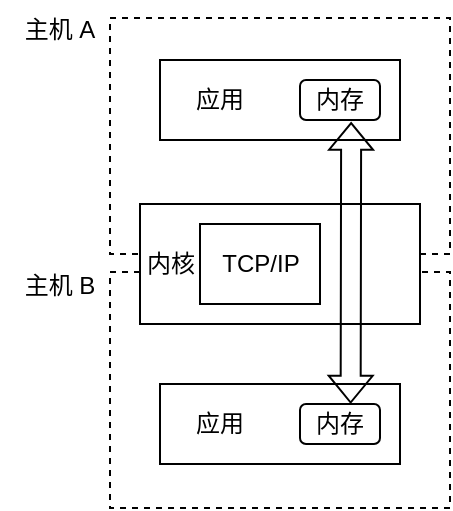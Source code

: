 <mxfile version="26.0.16">
  <diagram name="第 1 页" id="A7rx9CSq9qLI3sRifqEV">
    <mxGraphModel dx="699" dy="506" grid="1" gridSize="10" guides="1" tooltips="1" connect="1" arrows="1" fold="1" page="1" pageScale="1" pageWidth="827" pageHeight="1169" math="0" shadow="0">
      <root>
        <mxCell id="0" />
        <mxCell id="1" parent="0" />
        <mxCell id="29SaeZLDsCMUhcdPmEra-1" value="" style="rounded=0;whiteSpace=wrap;html=1;dashed=1;" vertex="1" parent="1">
          <mxGeometry x="65" y="184" width="170" height="118" as="geometry" />
        </mxCell>
        <mxCell id="29SaeZLDsCMUhcdPmEra-2" value="" style="rounded=0;whiteSpace=wrap;html=1;dashed=1;" vertex="1" parent="1">
          <mxGeometry x="65" y="57" width="170" height="118" as="geometry" />
        </mxCell>
        <mxCell id="29SaeZLDsCMUhcdPmEra-3" value="" style="rounded=0;whiteSpace=wrap;html=1;" vertex="1" parent="1">
          <mxGeometry x="90" y="78" width="120" height="40" as="geometry" />
        </mxCell>
        <mxCell id="29SaeZLDsCMUhcdPmEra-4" value="内存" style="rounded=1;whiteSpace=wrap;html=1;" vertex="1" parent="1">
          <mxGeometry x="160" y="88" width="40" height="20" as="geometry" />
        </mxCell>
        <mxCell id="29SaeZLDsCMUhcdPmEra-5" value="" style="rounded=0;whiteSpace=wrap;html=1;" vertex="1" parent="1">
          <mxGeometry x="80" y="150" width="140" height="60" as="geometry" />
        </mxCell>
        <mxCell id="29SaeZLDsCMUhcdPmEra-6" value="应用" style="text;html=1;align=center;verticalAlign=middle;whiteSpace=wrap;rounded=0;" vertex="1" parent="1">
          <mxGeometry x="90" y="83" width="60" height="30" as="geometry" />
        </mxCell>
        <mxCell id="29SaeZLDsCMUhcdPmEra-7" value="内核" style="text;html=1;align=center;verticalAlign=middle;resizable=0;points=[];autosize=1;strokeColor=none;fillColor=none;" vertex="1" parent="1">
          <mxGeometry x="70" y="165" width="50" height="30" as="geometry" />
        </mxCell>
        <mxCell id="29SaeZLDsCMUhcdPmEra-8" value="" style="rounded=0;whiteSpace=wrap;html=1;" vertex="1" parent="1">
          <mxGeometry x="110" y="160" width="60" height="40" as="geometry" />
        </mxCell>
        <mxCell id="29SaeZLDsCMUhcdPmEra-9" value="TCP/IP" style="text;html=1;align=center;verticalAlign=middle;resizable=0;points=[];autosize=1;strokeColor=none;fillColor=none;" vertex="1" parent="1">
          <mxGeometry x="110" y="165" width="60" height="30" as="geometry" />
        </mxCell>
        <mxCell id="29SaeZLDsCMUhcdPmEra-11" value="" style="rounded=0;whiteSpace=wrap;html=1;" vertex="1" parent="1">
          <mxGeometry x="90" y="240" width="120" height="40" as="geometry" />
        </mxCell>
        <mxCell id="29SaeZLDsCMUhcdPmEra-12" value="内存" style="rounded=1;whiteSpace=wrap;html=1;" vertex="1" parent="1">
          <mxGeometry x="160" y="250" width="40" height="20" as="geometry" />
        </mxCell>
        <mxCell id="29SaeZLDsCMUhcdPmEra-13" value="应用" style="text;html=1;align=center;verticalAlign=middle;whiteSpace=wrap;rounded=0;" vertex="1" parent="1">
          <mxGeometry x="90" y="245" width="60" height="30" as="geometry" />
        </mxCell>
        <mxCell id="29SaeZLDsCMUhcdPmEra-14" value="" style="shape=flexArrow;endArrow=classic;startArrow=classic;html=1;rounded=0;endWidth=10.98;endSize=4.125;startWidth=10.98;startSize=4.125;exitX=0.633;exitY=-0.012;exitDx=0;exitDy=0;exitPerimeter=0;" edge="1" parent="1" source="29SaeZLDsCMUhcdPmEra-12">
          <mxGeometry width="100" height="100" relative="1" as="geometry">
            <mxPoint x="185.57" y="169" as="sourcePoint" />
            <mxPoint x="185.57" y="109" as="targetPoint" />
          </mxGeometry>
        </mxCell>
        <mxCell id="29SaeZLDsCMUhcdPmEra-16" value="主机 A" style="text;html=1;align=center;verticalAlign=middle;whiteSpace=wrap;rounded=0;" vertex="1" parent="1">
          <mxGeometry x="10" y="48" width="60" height="30" as="geometry" />
        </mxCell>
        <mxCell id="29SaeZLDsCMUhcdPmEra-17" value="主机 B" style="text;html=1;align=center;verticalAlign=middle;whiteSpace=wrap;rounded=0;" vertex="1" parent="1">
          <mxGeometry x="10" y="176" width="60" height="30" as="geometry" />
        </mxCell>
      </root>
    </mxGraphModel>
  </diagram>
</mxfile>
